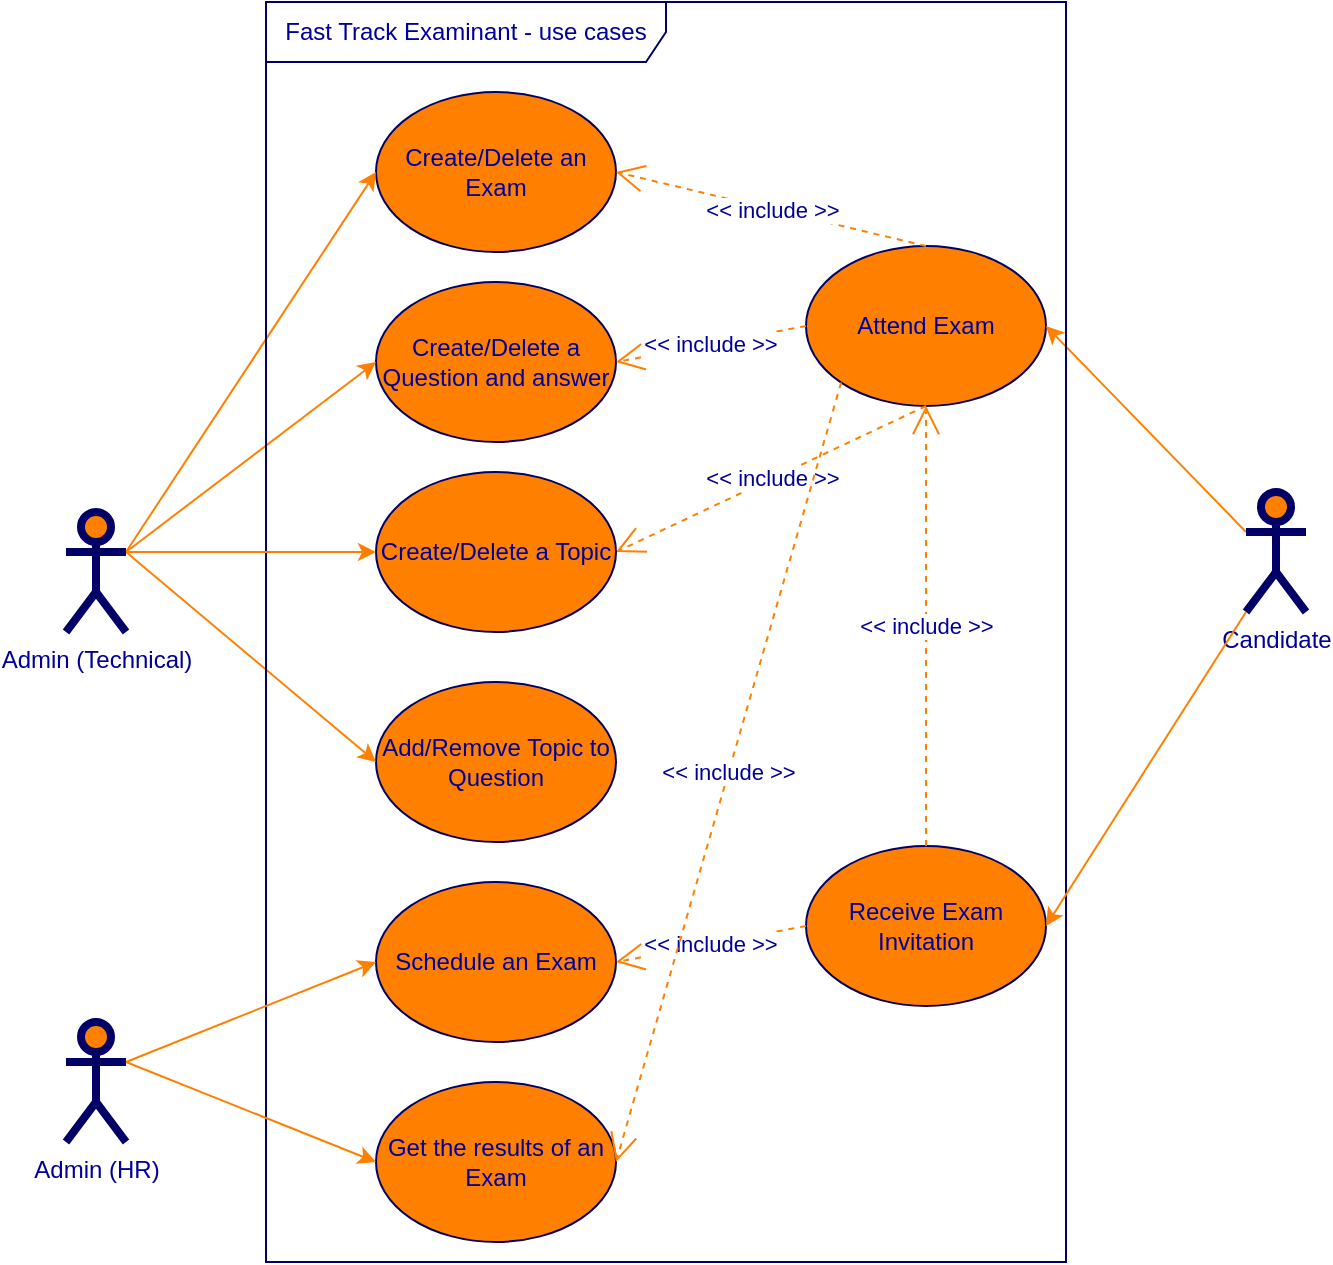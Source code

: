 <mxfile version="13.6.5" type="device"><diagram id="1cee9afd-dcdd-cf27-cb82-50d77dad4855" name="Page-1"><mxGraphModel dx="1422" dy="738" grid="1" gridSize="10" guides="1" tooltips="1" connect="1" arrows="1" fold="1" page="1" pageScale="1" pageWidth="850" pageHeight="1100" math="0" shadow="0"><root><mxCell id="0"/><mxCell id="1" parent="0"/><mxCell id="c1cb8d76720eaeb-1" value="Create/Delete an Exam" style="ellipse;whiteSpace=wrap;html=1;fillColor=#FF8000;strokeColor=#000066;fontColor=#000099;" parent="1" vertex="1"><mxGeometry x="245" y="75" width="120" height="80" as="geometry"/></mxCell><mxCell id="c1cb8d76720eaeb-3" value="Create/Delete a Question and answer" style="ellipse;whiteSpace=wrap;html=1;fillColor=#FF8000;strokeColor=#000066;fontColor=#000099;" parent="1" vertex="1"><mxGeometry x="245" y="170" width="120" height="80" as="geometry"/></mxCell><mxCell id="c1cb8d76720eaeb-4" value="Attend Exam" style="ellipse;whiteSpace=wrap;html=1;fillColor=#FF8000;strokeColor=#000066;fontColor=#000099;" parent="1" vertex="1"><mxGeometry x="460" y="152" width="120" height="80" as="geometry"/></mxCell><mxCell id="c1cb8d76720eaeb-6" value="Add/Remove Topic to Question" style="ellipse;whiteSpace=wrap;html=1;fillColor=#FF8000;strokeColor=#000066;fontColor=#000099;" parent="1" vertex="1"><mxGeometry x="245" y="370" width="120" height="80" as="geometry"/></mxCell><mxCell id="c1cb8d76720eaeb-10" style="html=1;exitX=1;exitY=0.333;exitPerimeter=0;entryX=0;entryY=0.5;jettySize=auto;orthogonalLoop=1;fillColor=#f8cecc;strokeColor=#FF8000;curved=1;fontColor=#000099;" parent="1" source="c1cb8d76720eaeb-15" target="c1cb8d76720eaeb-1" edge="1"><mxGeometry relative="1" as="geometry"/></mxCell><mxCell id="c1cb8d76720eaeb-13" style="edgeStyle=none;curved=1;html=1;exitX=1;exitY=0.333;exitPerimeter=0;entryX=0;entryY=0.5;jettySize=auto;orthogonalLoop=1;strokeColor=#FF8000;fontColor=#000099;" parent="1" source="c1cb8d76720eaeb-15" target="c1cb8d76720eaeb-3" edge="1"><mxGeometry relative="1" as="geometry"/></mxCell><mxCell id="c1cb8d76720eaeb-14" style="edgeStyle=none;curved=1;html=1;exitX=1;exitY=0.333;exitPerimeter=0;jettySize=auto;orthogonalLoop=1;strokeColor=#FF8000;entryX=0;entryY=0.5;fontColor=#000099;" parent="1" source="c1cb8d76720eaeb-15" target="c1cb8d76720eaeb-6" edge="1"><mxGeometry relative="1" as="geometry"/></mxCell><mxCell id="c1cb8d76720eaeb-15" value="Admin (Technical)" style="shape=umlActor;verticalLabelPosition=bottom;labelBackgroundColor=#ffffff;verticalAlign=top;html=1;strokeWidth=4;fillColor=#FF8000;strokeColor=#000066;fontColor=#000099;" parent="1" vertex="1"><mxGeometry x="90" y="285" width="30" height="60" as="geometry"/></mxCell><mxCell id="c1cb8d76720eaeb-16" style="rounded=0;html=1;exitX=0;exitY=0.333;exitPerimeter=0;entryX=1;entryY=0.5;jettySize=auto;orthogonalLoop=1;fontColor=#000099;strokeColor=#FF8000;exitDx=0;exitDy=0;" parent="1" source="c1cb8d76720eaeb-20" target="c1cb8d76720eaeb-4" edge="1"><mxGeometry relative="1" as="geometry"/></mxCell><mxCell id="c1cb8d76720eaeb-20" value="Candidate" style="shape=umlActor;verticalLabelPosition=bottom;labelBackgroundColor=#ffffff;verticalAlign=top;html=1;strokeWidth=4;fillColor=#FF8000;strokeColor=#000066;fontColor=#000099;" parent="1" vertex="1"><mxGeometry x="680" y="275" width="30" height="60" as="geometry"/></mxCell><mxCell id="c1cb8d76720eaeb-22" value="Fast Track Examinant - use cases" style="shape=umlFrame;whiteSpace=wrap;html=1;strokeWidth=1;fillColor=none;width=200;height=30;fontColor=#000099;strokeColor=#000066;" parent="1" vertex="1"><mxGeometry x="190" y="30" width="400" height="630" as="geometry"/></mxCell><mxCell id="c1cb8d76720eaeb-29" value="&amp;lt;&amp;lt; include &amp;gt;&amp;gt;" style="endArrow=open;endSize=12;dashed=1;html=1;exitX=0.5;exitY=0;entryX=1;entryY=0.5;fontColor=#000099;strokeColor=#FF8000;entryDx=0;entryDy=0;" parent="1" source="c1cb8d76720eaeb-4" target="c1cb8d76720eaeb-1" edge="1"><mxGeometry width="160" relative="1" as="geometry"><mxPoint x="357" y="277" as="sourcePoint"/><mxPoint x="503" y="163" as="targetPoint"/></mxGeometry></mxCell><mxCell id="7pDezVJgYxOC2ObP8OXZ-1" value="Admin (HR)" style="shape=umlActor;verticalLabelPosition=bottom;labelBackgroundColor=#ffffff;verticalAlign=top;html=1;strokeWidth=4;fillColor=#FF8000;strokeColor=#000066;fontColor=#000099;" parent="1" vertex="1"><mxGeometry x="90" y="540" width="30" height="60" as="geometry"/></mxCell><mxCell id="7pDezVJgYxOC2ObP8OXZ-6" value="&amp;lt;&amp;lt; include &amp;gt;&amp;gt;" style="endArrow=open;endSize=12;dashed=1;html=1;entryX=1;entryY=0.5;fontColor=#000099;strokeColor=#FF8000;entryDx=0;entryDy=0;exitX=0;exitY=0.5;exitDx=0;exitDy=0;" parent="1" source="c1cb8d76720eaeb-4" target="c1cb8d76720eaeb-3" edge="1"><mxGeometry width="160" relative="1" as="geometry"><mxPoint x="540" y="175" as="sourcePoint"/><mxPoint x="375" y="125" as="targetPoint"/></mxGeometry></mxCell><mxCell id="7pDezVJgYxOC2ObP8OXZ-8" value="&amp;lt;&amp;lt; include &amp;gt;&amp;gt;" style="endArrow=open;endSize=12;dashed=1;html=1;exitX=0.5;exitY=1;entryX=1;entryY=0.5;fontColor=#000099;strokeColor=#FF8000;entryDx=0;entryDy=0;exitDx=0;exitDy=0;" parent="1" source="c1cb8d76720eaeb-4" target="7pDezVJgYxOC2ObP8OXZ-12" edge="1"><mxGeometry width="160" relative="1" as="geometry"><mxPoint x="497.574" y="243.284" as="sourcePoint"/><mxPoint x="375" y="395" as="targetPoint"/></mxGeometry></mxCell><mxCell id="7pDezVJgYxOC2ObP8OXZ-12" value="Create/Delete a Topic" style="ellipse;whiteSpace=wrap;html=1;fillColor=#FF8000;strokeColor=#000066;fontColor=#000099;" parent="1" vertex="1"><mxGeometry x="245" y="265" width="120" height="80" as="geometry"/></mxCell><mxCell id="7pDezVJgYxOC2ObP8OXZ-14" style="edgeStyle=none;curved=1;html=1;exitX=1;exitY=0.333;exitPerimeter=0;entryX=0;entryY=0.5;jettySize=auto;orthogonalLoop=1;strokeColor=#FF8000;fontColor=#000099;exitDx=0;exitDy=0;entryDx=0;entryDy=0;" parent="1" source="c1cb8d76720eaeb-15" target="7pDezVJgYxOC2ObP8OXZ-12" edge="1"><mxGeometry relative="1" as="geometry"><mxPoint x="150" y="395" as="sourcePoint"/><mxPoint x="255" y="220" as="targetPoint"/></mxGeometry></mxCell><mxCell id="7pDezVJgYxOC2ObP8OXZ-21" value="Schedule an Exam" style="ellipse;whiteSpace=wrap;html=1;fillColor=#FF8000;strokeColor=#000066;fontColor=#000099;" parent="1" vertex="1"><mxGeometry x="245" y="470" width="120" height="80" as="geometry"/></mxCell><mxCell id="7pDezVJgYxOC2ObP8OXZ-22" value="Get the results of an Exam" style="ellipse;whiteSpace=wrap;html=1;fillColor=#FF8000;strokeColor=#000066;fontColor=#000099;" parent="1" vertex="1"><mxGeometry x="245" y="570" width="120" height="80" as="geometry"/></mxCell><mxCell id="7pDezVJgYxOC2ObP8OXZ-23" style="edgeStyle=none;curved=1;html=1;exitX=1;exitY=0.333;exitPerimeter=0;jettySize=auto;orthogonalLoop=1;strokeColor=#FF8000;entryX=0;entryY=0.5;fontColor=#000099;exitDx=0;exitDy=0;entryDx=0;entryDy=0;" parent="1" source="7pDezVJgYxOC2ObP8OXZ-1" target="7pDezVJgYxOC2ObP8OXZ-21" edge="1"><mxGeometry relative="1" as="geometry"><mxPoint x="130" y="315" as="sourcePoint"/><mxPoint x="255" y="420" as="targetPoint"/></mxGeometry></mxCell><mxCell id="7pDezVJgYxOC2ObP8OXZ-24" style="edgeStyle=none;curved=1;html=1;exitX=1;exitY=0.333;exitPerimeter=0;jettySize=auto;orthogonalLoop=1;strokeColor=#FF8000;entryX=0;entryY=0.5;fontColor=#000099;exitDx=0;exitDy=0;entryDx=0;entryDy=0;" parent="1" source="7pDezVJgYxOC2ObP8OXZ-1" target="7pDezVJgYxOC2ObP8OXZ-22" edge="1"><mxGeometry relative="1" as="geometry"><mxPoint x="130" y="570" as="sourcePoint"/><mxPoint x="255" y="520" as="targetPoint"/></mxGeometry></mxCell><mxCell id="7pDezVJgYxOC2ObP8OXZ-25" value="Receive Exam Invitation" style="ellipse;whiteSpace=wrap;html=1;fillColor=#FF8000;strokeColor=#000066;fontColor=#000099;" parent="1" vertex="1"><mxGeometry x="460" y="452" width="120" height="80" as="geometry"/></mxCell><mxCell id="7pDezVJgYxOC2ObP8OXZ-26" value="&amp;lt;&amp;lt; include &amp;gt;&amp;gt;" style="endArrow=open;endSize=12;dashed=1;html=1;exitX=0.5;exitY=0;entryX=0.5;entryY=1;fontColor=#000099;strokeColor=#FF8000;entryDx=0;entryDy=0;exitDx=0;exitDy=0;" parent="1" source="7pDezVJgYxOC2ObP8OXZ-25" target="c1cb8d76720eaeb-4" edge="1"><mxGeometry width="160" relative="1" as="geometry"><mxPoint x="530" y="242" as="sourcePoint"/><mxPoint x="375" y="297" as="targetPoint"/></mxGeometry></mxCell><mxCell id="7pDezVJgYxOC2ObP8OXZ-27" style="rounded=0;html=1;exitX=0;exitY=1;exitPerimeter=0;entryX=1;entryY=0.5;jettySize=auto;orthogonalLoop=1;fontColor=#000099;strokeColor=#FF8000;exitDx=0;exitDy=0;entryDx=0;entryDy=0;" parent="1" source="c1cb8d76720eaeb-20" target="7pDezVJgYxOC2ObP8OXZ-25" edge="1"><mxGeometry relative="1" as="geometry"><mxPoint x="685" y="220" as="sourcePoint"/><mxPoint x="590" y="220" as="targetPoint"/></mxGeometry></mxCell><mxCell id="7pDezVJgYxOC2ObP8OXZ-28" value="&amp;lt;&amp;lt; include &amp;gt;&amp;gt;" style="endArrow=open;endSize=12;dashed=1;html=1;exitX=0;exitY=0.5;entryX=1;entryY=0.5;fontColor=#000099;strokeColor=#FF8000;entryDx=0;entryDy=0;exitDx=0;exitDy=0;" parent="1" source="7pDezVJgYxOC2ObP8OXZ-25" target="7pDezVJgYxOC2ObP8OXZ-21" edge="1"><mxGeometry width="160" relative="1" as="geometry"><mxPoint x="530" y="260" as="sourcePoint"/><mxPoint x="375" y="315" as="targetPoint"/></mxGeometry></mxCell><mxCell id="7pDezVJgYxOC2ObP8OXZ-29" value="&amp;lt;&amp;lt; include &amp;gt;&amp;gt;" style="endArrow=open;endSize=12;dashed=1;html=1;exitX=0;exitY=1;entryX=1;entryY=0.5;fontColor=#000099;strokeColor=#FF8000;entryDx=0;entryDy=0;exitDx=0;exitDy=0;" parent="1" source="c1cb8d76720eaeb-4" target="7pDezVJgYxOC2ObP8OXZ-22" edge="1"><mxGeometry width="160" relative="1" as="geometry"><mxPoint x="530" y="480" as="sourcePoint"/><mxPoint x="530" y="260" as="targetPoint"/></mxGeometry></mxCell></root></mxGraphModel></diagram></mxfile>